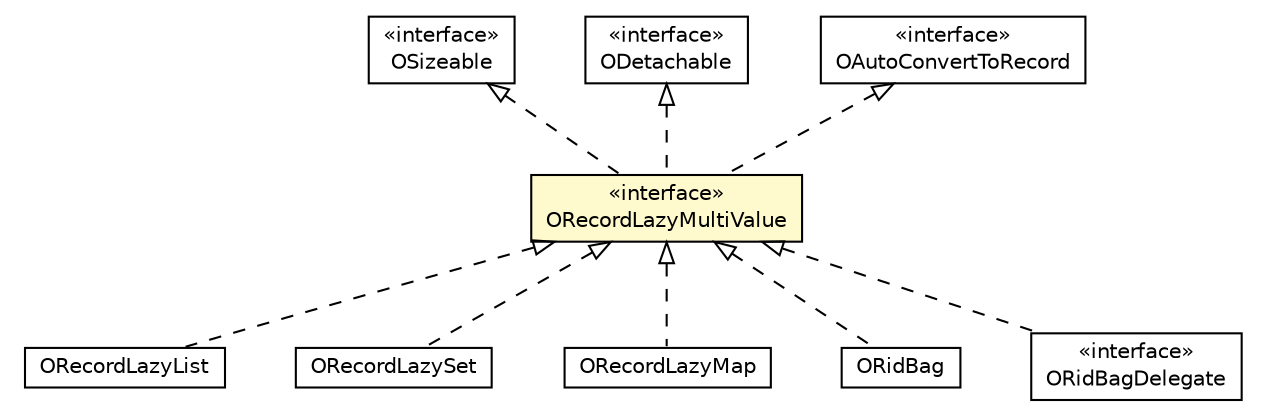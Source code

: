 #!/usr/local/bin/dot
#
# Class diagram 
# Generated by UMLGraph version R5_6-24-gf6e263 (http://www.umlgraph.org/)
#

digraph G {
	edge [fontname="Helvetica",fontsize=10,labelfontname="Helvetica",labelfontsize=10];
	node [fontname="Helvetica",fontsize=10,shape=plaintext];
	nodesep=0.25;
	ranksep=0.5;
	// com.orientechnologies.common.util.OSizeable
	c3030145 [label=<<table title="com.orientechnologies.common.util.OSizeable" border="0" cellborder="1" cellspacing="0" cellpadding="2" port="p" href="../../../../common/util/OSizeable.html">
		<tr><td><table border="0" cellspacing="0" cellpadding="1">
<tr><td align="center" balign="center"> &#171;interface&#187; </td></tr>
<tr><td align="center" balign="center"> OSizeable </td></tr>
		</table></td></tr>
		</table>>, URL="../../../../common/util/OSizeable.html", fontname="Helvetica", fontcolor="black", fontsize=10.0];
	// com.orientechnologies.orient.core.db.record.ORecordLazyList
	c3030220 [label=<<table title="com.orientechnologies.orient.core.db.record.ORecordLazyList" border="0" cellborder="1" cellspacing="0" cellpadding="2" port="p" href="./ORecordLazyList.html">
		<tr><td><table border="0" cellspacing="0" cellpadding="1">
<tr><td align="center" balign="center"> ORecordLazyList </td></tr>
		</table></td></tr>
		</table>>, URL="./ORecordLazyList.html", fontname="Helvetica", fontcolor="black", fontsize=10.0];
	// com.orientechnologies.orient.core.db.record.ODetachable
	c3030224 [label=<<table title="com.orientechnologies.orient.core.db.record.ODetachable" border="0" cellborder="1" cellspacing="0" cellpadding="2" port="p" href="./ODetachable.html">
		<tr><td><table border="0" cellspacing="0" cellpadding="1">
<tr><td align="center" balign="center"> &#171;interface&#187; </td></tr>
<tr><td align="center" balign="center"> ODetachable </td></tr>
		</table></td></tr>
		</table>>, URL="./ODetachable.html", fontname="Helvetica", fontcolor="black", fontsize=10.0];
	// com.orientechnologies.orient.core.db.record.ORecordLazySet
	c3030235 [label=<<table title="com.orientechnologies.orient.core.db.record.ORecordLazySet" border="0" cellborder="1" cellspacing="0" cellpadding="2" port="p" href="./ORecordLazySet.html">
		<tr><td><table border="0" cellspacing="0" cellpadding="1">
<tr><td align="center" balign="center"> ORecordLazySet </td></tr>
		</table></td></tr>
		</table>>, URL="./ORecordLazySet.html", fontname="Helvetica", fontcolor="black", fontsize=10.0];
	// com.orientechnologies.orient.core.db.record.ORecordLazyMap
	c3030240 [label=<<table title="com.orientechnologies.orient.core.db.record.ORecordLazyMap" border="0" cellborder="1" cellspacing="0" cellpadding="2" port="p" href="./ORecordLazyMap.html">
		<tr><td><table border="0" cellspacing="0" cellpadding="1">
<tr><td align="center" balign="center"> ORecordLazyMap </td></tr>
		</table></td></tr>
		</table>>, URL="./ORecordLazyMap.html", fontname="Helvetica", fontcolor="black", fontsize=10.0];
	// com.orientechnologies.orient.core.db.record.ORecordLazyMultiValue
	c3030248 [label=<<table title="com.orientechnologies.orient.core.db.record.ORecordLazyMultiValue" border="0" cellborder="1" cellspacing="0" cellpadding="2" port="p" bgcolor="lemonChiffon" href="./ORecordLazyMultiValue.html">
		<tr><td><table border="0" cellspacing="0" cellpadding="1">
<tr><td align="center" balign="center"> &#171;interface&#187; </td></tr>
<tr><td align="center" balign="center"> ORecordLazyMultiValue </td></tr>
		</table></td></tr>
		</table>>, URL="./ORecordLazyMultiValue.html", fontname="Helvetica", fontcolor="black", fontsize=10.0];
	// com.orientechnologies.orient.core.db.record.OAutoConvertToRecord
	c3030249 [label=<<table title="com.orientechnologies.orient.core.db.record.OAutoConvertToRecord" border="0" cellborder="1" cellspacing="0" cellpadding="2" port="p" href="./OAutoConvertToRecord.html">
		<tr><td><table border="0" cellspacing="0" cellpadding="1">
<tr><td align="center" balign="center"> &#171;interface&#187; </td></tr>
<tr><td align="center" balign="center"> OAutoConvertToRecord </td></tr>
		</table></td></tr>
		</table>>, URL="./OAutoConvertToRecord.html", fontname="Helvetica", fontcolor="black", fontsize=10.0];
	// com.orientechnologies.orient.core.db.record.ridbag.ORidBag
	c3030253 [label=<<table title="com.orientechnologies.orient.core.db.record.ridbag.ORidBag" border="0" cellborder="1" cellspacing="0" cellpadding="2" port="p" href="./ridbag/ORidBag.html">
		<tr><td><table border="0" cellspacing="0" cellpadding="1">
<tr><td align="center" balign="center"> ORidBag </td></tr>
		</table></td></tr>
		</table>>, URL="./ridbag/ORidBag.html", fontname="Helvetica", fontcolor="black", fontsize=10.0];
	// com.orientechnologies.orient.core.db.record.ridbag.ORidBagDelegate
	c3030254 [label=<<table title="com.orientechnologies.orient.core.db.record.ridbag.ORidBagDelegate" border="0" cellborder="1" cellspacing="0" cellpadding="2" port="p" href="./ridbag/ORidBagDelegate.html">
		<tr><td><table border="0" cellspacing="0" cellpadding="1">
<tr><td align="center" balign="center"> &#171;interface&#187; </td></tr>
<tr><td align="center" balign="center"> ORidBagDelegate </td></tr>
		</table></td></tr>
		</table>>, URL="./ridbag/ORidBagDelegate.html", fontname="Helvetica", fontcolor="black", fontsize=10.0];
	//com.orientechnologies.orient.core.db.record.ORecordLazyList implements com.orientechnologies.orient.core.db.record.ORecordLazyMultiValue
	c3030248:p -> c3030220:p [dir=back,arrowtail=empty,style=dashed];
	//com.orientechnologies.orient.core.db.record.ORecordLazySet implements com.orientechnologies.orient.core.db.record.ORecordLazyMultiValue
	c3030248:p -> c3030235:p [dir=back,arrowtail=empty,style=dashed];
	//com.orientechnologies.orient.core.db.record.ORecordLazyMap implements com.orientechnologies.orient.core.db.record.ORecordLazyMultiValue
	c3030248:p -> c3030240:p [dir=back,arrowtail=empty,style=dashed];
	//com.orientechnologies.orient.core.db.record.ORecordLazyMultiValue implements com.orientechnologies.orient.core.db.record.OAutoConvertToRecord
	c3030249:p -> c3030248:p [dir=back,arrowtail=empty,style=dashed];
	//com.orientechnologies.orient.core.db.record.ORecordLazyMultiValue implements com.orientechnologies.orient.core.db.record.ODetachable
	c3030224:p -> c3030248:p [dir=back,arrowtail=empty,style=dashed];
	//com.orientechnologies.orient.core.db.record.ORecordLazyMultiValue implements com.orientechnologies.common.util.OSizeable
	c3030145:p -> c3030248:p [dir=back,arrowtail=empty,style=dashed];
	//com.orientechnologies.orient.core.db.record.ridbag.ORidBag implements com.orientechnologies.orient.core.db.record.ORecordLazyMultiValue
	c3030248:p -> c3030253:p [dir=back,arrowtail=empty,style=dashed];
	//com.orientechnologies.orient.core.db.record.ridbag.ORidBagDelegate implements com.orientechnologies.orient.core.db.record.ORecordLazyMultiValue
	c3030248:p -> c3030254:p [dir=back,arrowtail=empty,style=dashed];
}

